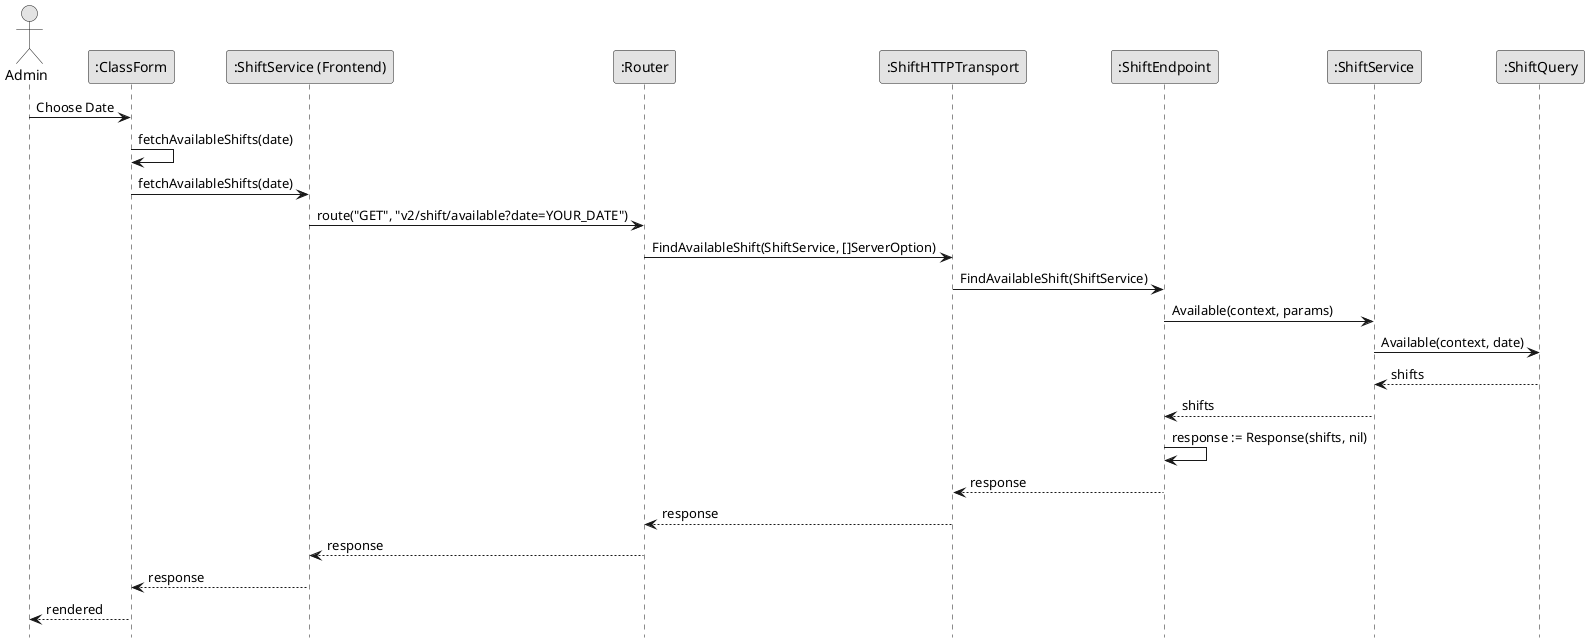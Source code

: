 @startuml GetShiftAvailable

skinparam Monochrome true
skinparam Shadowing false
hide footbox

actor Admin
participant ":ClassForm" as ClassForm
participant ":ShiftService (Frontend)" as FEShiftService
participant ":Router" as Router
participant ":ShiftHTTPTransport" as ShiftHTTPTransport
participant ":ShiftEndpoint" as ShiftEndpoint
participant ":ShiftService" as ShiftService
participant ":ShiftQuery" as ShiftQuery

Admin->ClassForm: Choose Date 
ClassForm->ClassForm: fetchAvailableShifts(date)
ClassForm->FEShiftService: fetchAvailableShifts(date)
FEShiftService->Router: route("GET", "v2/shift/available?date=YOUR_DATE")
Router->ShiftHTTPTransport: FindAvailableShift(ShiftService, []ServerOption)
ShiftHTTPTransport->ShiftEndpoint: FindAvailableShift(ShiftService)
ShiftEndpoint->ShiftService: Available(context, params)

ShiftService->ShiftQuery: Available(context, date)
ShiftQuery-->ShiftService: shifts
ShiftService-->ShiftEndpoint: shifts

ShiftEndpoint->ShiftEndpoint: response := Response(shifts, nil)
ShiftEndpoint-->ShiftHTTPTransport: response
ShiftHTTPTransport-->Router: response
Router-->FEShiftService: response
FEShiftService-->ClassForm: response
ClassForm-->Admin: rendered

@enduml